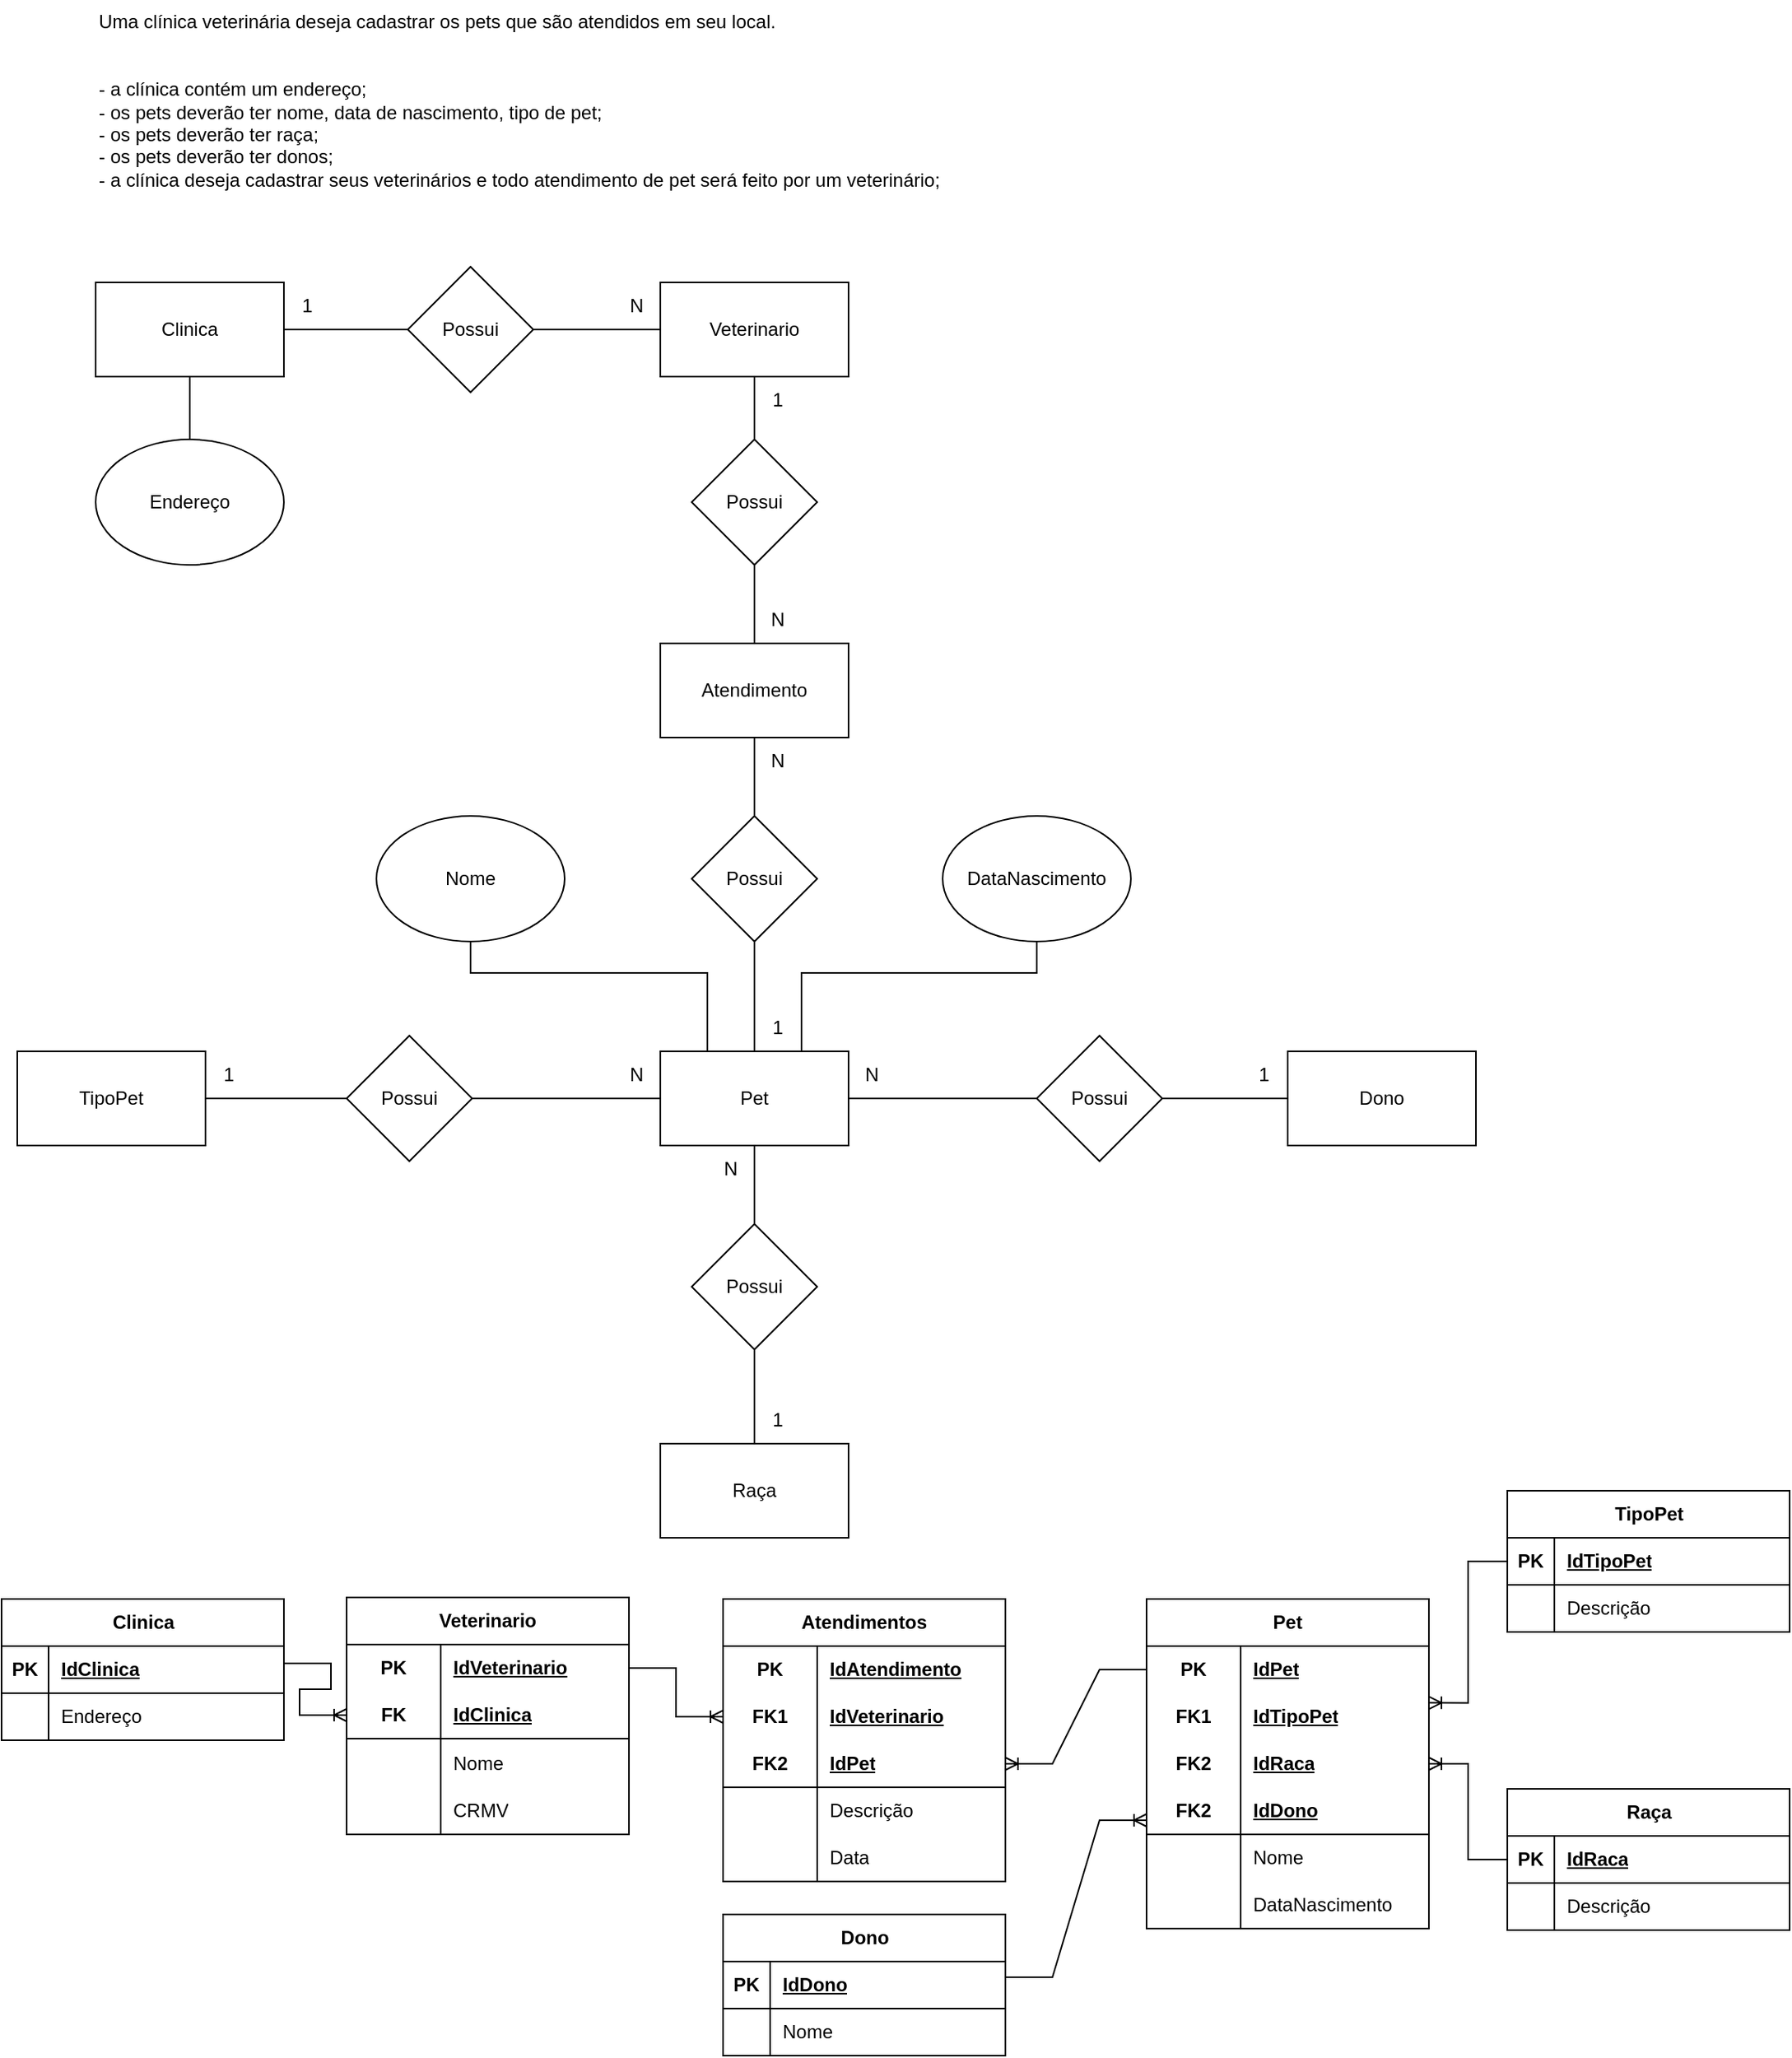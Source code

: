 <mxfile version="21.6.5" type="github">
  <diagram name="Página-1" id="-K7IDYabb1w2HMEKr3Z1">
    <mxGraphModel dx="2268" dy="830" grid="1" gridSize="10" guides="1" tooltips="1" connect="1" arrows="1" fold="1" page="1" pageScale="1" pageWidth="827" pageHeight="1169" math="0" shadow="0">
      <root>
        <mxCell id="0" />
        <mxCell id="1" parent="0" />
        <mxCell id="nEVOTcz4HxJXHHxtpKrE-1" value="Raça" style="rounded=0;whiteSpace=wrap;html=1;" parent="1" vertex="1">
          <mxGeometry x="360" y="920" width="120" height="60" as="geometry" />
        </mxCell>
        <mxCell id="nEVOTcz4HxJXHHxtpKrE-27" style="edgeStyle=orthogonalEdgeStyle;rounded=0;orthogonalLoop=1;jettySize=auto;html=1;entryX=0.5;entryY=0;entryDx=0;entryDy=0;endArrow=none;endFill=0;" parent="1" source="nEVOTcz4HxJXHHxtpKrE-2" target="nEVOTcz4HxJXHHxtpKrE-18" edge="1">
          <mxGeometry relative="1" as="geometry" />
        </mxCell>
        <mxCell id="nEVOTcz4HxJXHHxtpKrE-2" value="Veterinario" style="rounded=0;whiteSpace=wrap;html=1;" parent="1" vertex="1">
          <mxGeometry x="360" y="180" width="120" height="60" as="geometry" />
        </mxCell>
        <mxCell id="nEVOTcz4HxJXHHxtpKrE-35" style="edgeStyle=orthogonalEdgeStyle;rounded=0;orthogonalLoop=1;jettySize=auto;html=1;entryX=0;entryY=0.5;entryDx=0;entryDy=0;endArrow=none;endFill=0;" parent="1" source="nEVOTcz4HxJXHHxtpKrE-3" target="nEVOTcz4HxJXHHxtpKrE-11" edge="1">
          <mxGeometry relative="1" as="geometry" />
        </mxCell>
        <mxCell id="nEVOTcz4HxJXHHxtpKrE-37" style="edgeStyle=orthogonalEdgeStyle;rounded=0;orthogonalLoop=1;jettySize=auto;html=1;entryX=0.5;entryY=0;entryDx=0;entryDy=0;endArrow=none;endFill=0;" parent="1" source="nEVOTcz4HxJXHHxtpKrE-3" target="nEVOTcz4HxJXHHxtpKrE-16" edge="1">
          <mxGeometry relative="1" as="geometry" />
        </mxCell>
        <mxCell id="nEVOTcz4HxJXHHxtpKrE-3" value="Pet" style="rounded=0;whiteSpace=wrap;html=1;" parent="1" vertex="1">
          <mxGeometry x="360" y="670" width="120" height="60" as="geometry" />
        </mxCell>
        <mxCell id="nEVOTcz4HxJXHHxtpKrE-33" style="edgeStyle=orthogonalEdgeStyle;rounded=0;orthogonalLoop=1;jettySize=auto;html=1;entryX=0;entryY=0.5;entryDx=0;entryDy=0;endArrow=none;endFill=0;" parent="1" source="nEVOTcz4HxJXHHxtpKrE-4" target="nEVOTcz4HxJXHHxtpKrE-15" edge="1">
          <mxGeometry relative="1" as="geometry" />
        </mxCell>
        <mxCell id="nEVOTcz4HxJXHHxtpKrE-4" value="TipoPet" style="rounded=0;whiteSpace=wrap;html=1;" parent="1" vertex="1">
          <mxGeometry x="-50" y="670" width="120" height="60" as="geometry" />
        </mxCell>
        <mxCell id="nEVOTcz4HxJXHHxtpKrE-29" style="edgeStyle=orthogonalEdgeStyle;rounded=0;orthogonalLoop=1;jettySize=auto;html=1;entryX=0.5;entryY=0;entryDx=0;entryDy=0;endArrow=none;endFill=0;" parent="1" source="nEVOTcz4HxJXHHxtpKrE-5" target="nEVOTcz4HxJXHHxtpKrE-17" edge="1">
          <mxGeometry relative="1" as="geometry" />
        </mxCell>
        <mxCell id="nEVOTcz4HxJXHHxtpKrE-5" value="Atendimento" style="rounded=0;whiteSpace=wrap;html=1;" parent="1" vertex="1">
          <mxGeometry x="360" y="410" width="120" height="60" as="geometry" />
        </mxCell>
        <mxCell id="nEVOTcz4HxJXHHxtpKrE-6" value="Dono" style="rounded=0;whiteSpace=wrap;html=1;" parent="1" vertex="1">
          <mxGeometry x="760" y="670" width="120" height="60" as="geometry" />
        </mxCell>
        <mxCell id="nEVOTcz4HxJXHHxtpKrE-24" style="edgeStyle=orthogonalEdgeStyle;rounded=0;orthogonalLoop=1;jettySize=auto;html=1;entryX=0;entryY=0.5;entryDx=0;entryDy=0;endArrow=none;endFill=0;" parent="1" source="nEVOTcz4HxJXHHxtpKrE-7" target="nEVOTcz4HxJXHHxtpKrE-19" edge="1">
          <mxGeometry relative="1" as="geometry" />
        </mxCell>
        <mxCell id="nEVOTcz4HxJXHHxtpKrE-26" style="edgeStyle=orthogonalEdgeStyle;rounded=0;orthogonalLoop=1;jettySize=auto;html=1;entryX=0.5;entryY=0;entryDx=0;entryDy=0;endArrow=none;endFill=0;" parent="1" source="nEVOTcz4HxJXHHxtpKrE-7" target="nEVOTcz4HxJXHHxtpKrE-21" edge="1">
          <mxGeometry relative="1" as="geometry" />
        </mxCell>
        <mxCell id="nEVOTcz4HxJXHHxtpKrE-7" value="Clinica" style="rounded=0;whiteSpace=wrap;html=1;" parent="1" vertex="1">
          <mxGeometry y="180" width="120" height="60" as="geometry" />
        </mxCell>
        <mxCell id="nEVOTcz4HxJXHHxtpKrE-8" value="Uma clínica veterinária deseja cadastrar os pets que são atendidos em seu local.&#xa;&#xa;&#xa;- a clínica contém um endereço;&#xa;- os pets deverão ter nome, data de nascimento, tipo de pet;&#xa;- os pets deverão ter raça;&#xa;- os pets deverão ter donos;&#xa;- a clínica deseja cadastrar seus veterinários e todo atendimento de pet será feito por um veterinário;" style="text;whiteSpace=wrap;" parent="1" vertex="1">
          <mxGeometry width="560" height="150" as="geometry" />
        </mxCell>
        <mxCell id="nEVOTcz4HxJXHHxtpKrE-36" style="edgeStyle=orthogonalEdgeStyle;rounded=0;orthogonalLoop=1;jettySize=auto;html=1;entryX=0;entryY=0.5;entryDx=0;entryDy=0;endArrow=none;endFill=0;" parent="1" source="nEVOTcz4HxJXHHxtpKrE-11" target="nEVOTcz4HxJXHHxtpKrE-6" edge="1">
          <mxGeometry relative="1" as="geometry" />
        </mxCell>
        <mxCell id="nEVOTcz4HxJXHHxtpKrE-11" value="Possui" style="rhombus;whiteSpace=wrap;html=1;" parent="1" vertex="1">
          <mxGeometry x="600" y="660" width="80" height="80" as="geometry" />
        </mxCell>
        <mxCell id="nEVOTcz4HxJXHHxtpKrE-34" style="edgeStyle=orthogonalEdgeStyle;rounded=0;orthogonalLoop=1;jettySize=auto;html=1;entryX=0;entryY=0.5;entryDx=0;entryDy=0;endArrow=none;endFill=0;" parent="1" source="nEVOTcz4HxJXHHxtpKrE-15" target="nEVOTcz4HxJXHHxtpKrE-3" edge="1">
          <mxGeometry relative="1" as="geometry" />
        </mxCell>
        <mxCell id="nEVOTcz4HxJXHHxtpKrE-15" value="Possui" style="rhombus;whiteSpace=wrap;html=1;" parent="1" vertex="1">
          <mxGeometry x="160" y="660" width="80" height="80" as="geometry" />
        </mxCell>
        <mxCell id="nEVOTcz4HxJXHHxtpKrE-38" style="edgeStyle=orthogonalEdgeStyle;rounded=0;orthogonalLoop=1;jettySize=auto;html=1;entryX=0.5;entryY=0;entryDx=0;entryDy=0;endArrow=none;endFill=0;" parent="1" source="nEVOTcz4HxJXHHxtpKrE-16" target="nEVOTcz4HxJXHHxtpKrE-1" edge="1">
          <mxGeometry relative="1" as="geometry" />
        </mxCell>
        <mxCell id="nEVOTcz4HxJXHHxtpKrE-16" value="Possui" style="rhombus;whiteSpace=wrap;html=1;" parent="1" vertex="1">
          <mxGeometry x="380" y="780" width="80" height="80" as="geometry" />
        </mxCell>
        <mxCell id="nEVOTcz4HxJXHHxtpKrE-30" style="edgeStyle=orthogonalEdgeStyle;rounded=0;orthogonalLoop=1;jettySize=auto;html=1;entryX=0.5;entryY=0;entryDx=0;entryDy=0;endArrow=none;endFill=0;" parent="1" source="nEVOTcz4HxJXHHxtpKrE-17" target="nEVOTcz4HxJXHHxtpKrE-3" edge="1">
          <mxGeometry relative="1" as="geometry" />
        </mxCell>
        <mxCell id="nEVOTcz4HxJXHHxtpKrE-17" value="Possui" style="rhombus;whiteSpace=wrap;html=1;" parent="1" vertex="1">
          <mxGeometry x="380" y="520" width="80" height="80" as="geometry" />
        </mxCell>
        <mxCell id="nEVOTcz4HxJXHHxtpKrE-28" style="edgeStyle=orthogonalEdgeStyle;rounded=0;orthogonalLoop=1;jettySize=auto;html=1;endArrow=none;endFill=0;" parent="1" source="nEVOTcz4HxJXHHxtpKrE-18" target="nEVOTcz4HxJXHHxtpKrE-5" edge="1">
          <mxGeometry relative="1" as="geometry" />
        </mxCell>
        <mxCell id="nEVOTcz4HxJXHHxtpKrE-18" value="Possui" style="rhombus;whiteSpace=wrap;html=1;" parent="1" vertex="1">
          <mxGeometry x="380" y="280" width="80" height="80" as="geometry" />
        </mxCell>
        <mxCell id="nEVOTcz4HxJXHHxtpKrE-25" style="edgeStyle=orthogonalEdgeStyle;rounded=0;orthogonalLoop=1;jettySize=auto;html=1;entryX=0;entryY=0.5;entryDx=0;entryDy=0;endArrow=none;endFill=0;" parent="1" source="nEVOTcz4HxJXHHxtpKrE-19" target="nEVOTcz4HxJXHHxtpKrE-2" edge="1">
          <mxGeometry relative="1" as="geometry" />
        </mxCell>
        <mxCell id="nEVOTcz4HxJXHHxtpKrE-19" value="Possui" style="rhombus;whiteSpace=wrap;html=1;" parent="1" vertex="1">
          <mxGeometry x="199" y="170" width="80" height="80" as="geometry" />
        </mxCell>
        <mxCell id="nEVOTcz4HxJXHHxtpKrE-31" style="edgeStyle=orthogonalEdgeStyle;rounded=0;orthogonalLoop=1;jettySize=auto;html=1;entryX=0.25;entryY=0;entryDx=0;entryDy=0;endArrow=none;endFill=0;" parent="1" source="nEVOTcz4HxJXHHxtpKrE-20" target="nEVOTcz4HxJXHHxtpKrE-3" edge="1">
          <mxGeometry relative="1" as="geometry">
            <Array as="points">
              <mxPoint x="239" y="620" />
              <mxPoint x="390" y="620" />
            </Array>
          </mxGeometry>
        </mxCell>
        <mxCell id="nEVOTcz4HxJXHHxtpKrE-20" value="Nome" style="ellipse;whiteSpace=wrap;html=1;" parent="1" vertex="1">
          <mxGeometry x="179" y="520" width="120" height="80" as="geometry" />
        </mxCell>
        <mxCell id="nEVOTcz4HxJXHHxtpKrE-21" value="Endereço" style="ellipse;whiteSpace=wrap;html=1;" parent="1" vertex="1">
          <mxGeometry y="280" width="120" height="80" as="geometry" />
        </mxCell>
        <mxCell id="nEVOTcz4HxJXHHxtpKrE-32" style="edgeStyle=orthogonalEdgeStyle;rounded=0;orthogonalLoop=1;jettySize=auto;html=1;entryX=0.75;entryY=0;entryDx=0;entryDy=0;endArrow=none;endFill=0;" parent="1" source="nEVOTcz4HxJXHHxtpKrE-22" target="nEVOTcz4HxJXHHxtpKrE-3" edge="1">
          <mxGeometry relative="1" as="geometry">
            <Array as="points">
              <mxPoint x="600" y="620" />
              <mxPoint x="450" y="620" />
            </Array>
          </mxGeometry>
        </mxCell>
        <mxCell id="nEVOTcz4HxJXHHxtpKrE-22" value="DataNascimento" style="ellipse;whiteSpace=wrap;html=1;" parent="1" vertex="1">
          <mxGeometry x="540" y="520" width="120" height="80" as="geometry" />
        </mxCell>
        <mxCell id="nEVOTcz4HxJXHHxtpKrE-41" value="1" style="text;html=1;strokeColor=none;fillColor=none;align=center;verticalAlign=middle;whiteSpace=wrap;rounded=0;" parent="1" vertex="1">
          <mxGeometry x="120" y="180" width="30" height="30" as="geometry" />
        </mxCell>
        <mxCell id="nEVOTcz4HxJXHHxtpKrE-44" value="N" style="text;html=1;strokeColor=none;fillColor=none;align=center;verticalAlign=middle;whiteSpace=wrap;rounded=0;" parent="1" vertex="1">
          <mxGeometry x="330" y="180" width="30" height="30" as="geometry" />
        </mxCell>
        <mxCell id="nEVOTcz4HxJXHHxtpKrE-45" value="1" style="text;html=1;strokeColor=none;fillColor=none;align=center;verticalAlign=middle;whiteSpace=wrap;rounded=0;" parent="1" vertex="1">
          <mxGeometry x="420" y="240" width="30" height="30" as="geometry" />
        </mxCell>
        <mxCell id="nEVOTcz4HxJXHHxtpKrE-46" value="N" style="text;html=1;strokeColor=none;fillColor=none;align=center;verticalAlign=middle;whiteSpace=wrap;rounded=0;" parent="1" vertex="1">
          <mxGeometry x="420" y="380" width="30" height="30" as="geometry" />
        </mxCell>
        <mxCell id="nEVOTcz4HxJXHHxtpKrE-47" value="N" style="text;html=1;strokeColor=none;fillColor=none;align=center;verticalAlign=middle;whiteSpace=wrap;rounded=0;" parent="1" vertex="1">
          <mxGeometry x="420" y="470" width="30" height="30" as="geometry" />
        </mxCell>
        <mxCell id="nEVOTcz4HxJXHHxtpKrE-48" value="1" style="text;html=1;strokeColor=none;fillColor=none;align=center;verticalAlign=middle;whiteSpace=wrap;rounded=0;" parent="1" vertex="1">
          <mxGeometry x="420" y="640" width="30" height="30" as="geometry" />
        </mxCell>
        <mxCell id="nEVOTcz4HxJXHHxtpKrE-49" value="N" style="text;html=1;strokeColor=none;fillColor=none;align=center;verticalAlign=middle;whiteSpace=wrap;rounded=0;" parent="1" vertex="1">
          <mxGeometry x="330" y="670" width="30" height="30" as="geometry" />
        </mxCell>
        <mxCell id="nEVOTcz4HxJXHHxtpKrE-50" value="N" style="text;html=1;strokeColor=none;fillColor=none;align=center;verticalAlign=middle;whiteSpace=wrap;rounded=0;" parent="1" vertex="1">
          <mxGeometry x="390" y="730" width="30" height="30" as="geometry" />
        </mxCell>
        <mxCell id="nEVOTcz4HxJXHHxtpKrE-51" value="N" style="text;html=1;strokeColor=none;fillColor=none;align=center;verticalAlign=middle;whiteSpace=wrap;rounded=0;" parent="1" vertex="1">
          <mxGeometry x="480" y="670" width="30" height="30" as="geometry" />
        </mxCell>
        <mxCell id="nEVOTcz4HxJXHHxtpKrE-52" value="1" style="text;html=1;strokeColor=none;fillColor=none;align=center;verticalAlign=middle;whiteSpace=wrap;rounded=0;" parent="1" vertex="1">
          <mxGeometry x="730" y="670" width="30" height="30" as="geometry" />
        </mxCell>
        <mxCell id="nEVOTcz4HxJXHHxtpKrE-53" value="1" style="text;html=1;strokeColor=none;fillColor=none;align=center;verticalAlign=middle;whiteSpace=wrap;rounded=0;" parent="1" vertex="1">
          <mxGeometry x="420" y="890" width="30" height="30" as="geometry" />
        </mxCell>
        <mxCell id="nEVOTcz4HxJXHHxtpKrE-54" value="1" style="text;html=1;strokeColor=none;fillColor=none;align=center;verticalAlign=middle;whiteSpace=wrap;rounded=0;" parent="1" vertex="1">
          <mxGeometry x="70" y="670" width="30" height="30" as="geometry" />
        </mxCell>
        <mxCell id="0A6AFWAECrWwggt58Xwh-1" value="Clinica" style="shape=table;startSize=30;container=1;collapsible=1;childLayout=tableLayout;fixedRows=1;rowLines=0;fontStyle=1;align=center;resizeLast=1;html=1;" vertex="1" parent="1">
          <mxGeometry x="-60" y="1019" width="180" height="90" as="geometry" />
        </mxCell>
        <mxCell id="0A6AFWAECrWwggt58Xwh-2" value="" style="shape=tableRow;horizontal=0;startSize=0;swimlaneHead=0;swimlaneBody=0;fillColor=none;collapsible=0;dropTarget=0;points=[[0,0.5],[1,0.5]];portConstraint=eastwest;top=0;left=0;right=0;bottom=1;" vertex="1" parent="0A6AFWAECrWwggt58Xwh-1">
          <mxGeometry y="30" width="180" height="30" as="geometry" />
        </mxCell>
        <mxCell id="0A6AFWAECrWwggt58Xwh-3" value="PK" style="shape=partialRectangle;connectable=0;fillColor=none;top=0;left=0;bottom=0;right=0;fontStyle=1;overflow=hidden;whiteSpace=wrap;html=1;" vertex="1" parent="0A6AFWAECrWwggt58Xwh-2">
          <mxGeometry width="30" height="30" as="geometry">
            <mxRectangle width="30" height="30" as="alternateBounds" />
          </mxGeometry>
        </mxCell>
        <mxCell id="0A6AFWAECrWwggt58Xwh-4" value="IdClinica" style="shape=partialRectangle;connectable=0;fillColor=none;top=0;left=0;bottom=0;right=0;align=left;spacingLeft=6;fontStyle=5;overflow=hidden;whiteSpace=wrap;html=1;" vertex="1" parent="0A6AFWAECrWwggt58Xwh-2">
          <mxGeometry x="30" width="150" height="30" as="geometry">
            <mxRectangle width="150" height="30" as="alternateBounds" />
          </mxGeometry>
        </mxCell>
        <mxCell id="0A6AFWAECrWwggt58Xwh-5" value="" style="shape=tableRow;horizontal=0;startSize=0;swimlaneHead=0;swimlaneBody=0;fillColor=none;collapsible=0;dropTarget=0;points=[[0,0.5],[1,0.5]];portConstraint=eastwest;top=0;left=0;right=0;bottom=0;" vertex="1" parent="0A6AFWAECrWwggt58Xwh-1">
          <mxGeometry y="60" width="180" height="30" as="geometry" />
        </mxCell>
        <mxCell id="0A6AFWAECrWwggt58Xwh-6" value="" style="shape=partialRectangle;connectable=0;fillColor=none;top=0;left=0;bottom=0;right=0;editable=1;overflow=hidden;whiteSpace=wrap;html=1;" vertex="1" parent="0A6AFWAECrWwggt58Xwh-5">
          <mxGeometry width="30" height="30" as="geometry">
            <mxRectangle width="30" height="30" as="alternateBounds" />
          </mxGeometry>
        </mxCell>
        <mxCell id="0A6AFWAECrWwggt58Xwh-7" value="Endereço" style="shape=partialRectangle;connectable=0;fillColor=none;top=0;left=0;bottom=0;right=0;align=left;spacingLeft=6;overflow=hidden;whiteSpace=wrap;html=1;" vertex="1" parent="0A6AFWAECrWwggt58Xwh-5">
          <mxGeometry x="30" width="150" height="30" as="geometry">
            <mxRectangle width="150" height="30" as="alternateBounds" />
          </mxGeometry>
        </mxCell>
        <mxCell id="0A6AFWAECrWwggt58Xwh-14" value="Veterinario" style="shape=table;startSize=30;container=1;collapsible=1;childLayout=tableLayout;fixedRows=1;rowLines=0;fontStyle=1;align=center;resizeLast=1;html=1;whiteSpace=wrap;" vertex="1" parent="1">
          <mxGeometry x="160" y="1018" width="180" height="151" as="geometry" />
        </mxCell>
        <mxCell id="0A6AFWAECrWwggt58Xwh-15" value="" style="shape=tableRow;horizontal=0;startSize=0;swimlaneHead=0;swimlaneBody=0;fillColor=none;collapsible=0;dropTarget=0;points=[[0,0.5],[1,0.5]];portConstraint=eastwest;top=0;left=0;right=0;bottom=0;html=1;" vertex="1" parent="0A6AFWAECrWwggt58Xwh-14">
          <mxGeometry y="30" width="180" height="30" as="geometry" />
        </mxCell>
        <mxCell id="0A6AFWAECrWwggt58Xwh-16" value="PK" style="shape=partialRectangle;connectable=0;fillColor=none;top=0;left=0;bottom=0;right=0;fontStyle=1;overflow=hidden;html=1;whiteSpace=wrap;" vertex="1" parent="0A6AFWAECrWwggt58Xwh-15">
          <mxGeometry width="60" height="30" as="geometry">
            <mxRectangle width="60" height="30" as="alternateBounds" />
          </mxGeometry>
        </mxCell>
        <mxCell id="0A6AFWAECrWwggt58Xwh-17" value="IdVeterinario" style="shape=partialRectangle;connectable=0;fillColor=none;top=0;left=0;bottom=0;right=0;align=left;spacingLeft=6;fontStyle=5;overflow=hidden;html=1;whiteSpace=wrap;" vertex="1" parent="0A6AFWAECrWwggt58Xwh-15">
          <mxGeometry x="60" width="120" height="30" as="geometry">
            <mxRectangle width="120" height="30" as="alternateBounds" />
          </mxGeometry>
        </mxCell>
        <mxCell id="0A6AFWAECrWwggt58Xwh-18" value="" style="shape=tableRow;horizontal=0;startSize=0;swimlaneHead=0;swimlaneBody=0;fillColor=none;collapsible=0;dropTarget=0;points=[[0,0.5],[1,0.5]];portConstraint=eastwest;top=0;left=0;right=0;bottom=1;html=1;" vertex="1" parent="0A6AFWAECrWwggt58Xwh-14">
          <mxGeometry y="60" width="180" height="30" as="geometry" />
        </mxCell>
        <mxCell id="0A6AFWAECrWwggt58Xwh-19" value="FK" style="shape=partialRectangle;connectable=0;fillColor=none;top=0;left=0;bottom=0;right=0;fontStyle=1;overflow=hidden;html=1;whiteSpace=wrap;" vertex="1" parent="0A6AFWAECrWwggt58Xwh-18">
          <mxGeometry width="60" height="30" as="geometry">
            <mxRectangle width="60" height="30" as="alternateBounds" />
          </mxGeometry>
        </mxCell>
        <mxCell id="0A6AFWAECrWwggt58Xwh-20" value="IdClinica" style="shape=partialRectangle;connectable=0;fillColor=none;top=0;left=0;bottom=0;right=0;align=left;spacingLeft=6;fontStyle=5;overflow=hidden;html=1;whiteSpace=wrap;" vertex="1" parent="0A6AFWAECrWwggt58Xwh-18">
          <mxGeometry x="60" width="120" height="30" as="geometry">
            <mxRectangle width="120" height="30" as="alternateBounds" />
          </mxGeometry>
        </mxCell>
        <mxCell id="0A6AFWAECrWwggt58Xwh-21" value="" style="shape=tableRow;horizontal=0;startSize=0;swimlaneHead=0;swimlaneBody=0;fillColor=none;collapsible=0;dropTarget=0;points=[[0,0.5],[1,0.5]];portConstraint=eastwest;top=0;left=0;right=0;bottom=0;html=1;" vertex="1" parent="0A6AFWAECrWwggt58Xwh-14">
          <mxGeometry y="90" width="180" height="31" as="geometry" />
        </mxCell>
        <mxCell id="0A6AFWAECrWwggt58Xwh-22" value="" style="shape=partialRectangle;connectable=0;fillColor=none;top=0;left=0;bottom=0;right=0;editable=1;overflow=hidden;html=1;whiteSpace=wrap;" vertex="1" parent="0A6AFWAECrWwggt58Xwh-21">
          <mxGeometry width="60" height="31" as="geometry">
            <mxRectangle width="60" height="31" as="alternateBounds" />
          </mxGeometry>
        </mxCell>
        <mxCell id="0A6AFWAECrWwggt58Xwh-23" value="Nome" style="shape=partialRectangle;connectable=0;fillColor=none;top=0;left=0;bottom=0;right=0;align=left;spacingLeft=6;overflow=hidden;html=1;whiteSpace=wrap;" vertex="1" parent="0A6AFWAECrWwggt58Xwh-21">
          <mxGeometry x="60" width="120" height="31" as="geometry">
            <mxRectangle width="120" height="31" as="alternateBounds" />
          </mxGeometry>
        </mxCell>
        <mxCell id="0A6AFWAECrWwggt58Xwh-24" value="" style="shape=tableRow;horizontal=0;startSize=0;swimlaneHead=0;swimlaneBody=0;fillColor=none;collapsible=0;dropTarget=0;points=[[0,0.5],[1,0.5]];portConstraint=eastwest;top=0;left=0;right=0;bottom=0;html=1;" vertex="1" parent="0A6AFWAECrWwggt58Xwh-14">
          <mxGeometry y="121" width="180" height="30" as="geometry" />
        </mxCell>
        <mxCell id="0A6AFWAECrWwggt58Xwh-25" value="" style="shape=partialRectangle;connectable=0;fillColor=none;top=0;left=0;bottom=0;right=0;editable=1;overflow=hidden;html=1;whiteSpace=wrap;" vertex="1" parent="0A6AFWAECrWwggt58Xwh-24">
          <mxGeometry width="60" height="30" as="geometry">
            <mxRectangle width="60" height="30" as="alternateBounds" />
          </mxGeometry>
        </mxCell>
        <mxCell id="0A6AFWAECrWwggt58Xwh-26" value="CRMV" style="shape=partialRectangle;connectable=0;fillColor=none;top=0;left=0;bottom=0;right=0;align=left;spacingLeft=6;overflow=hidden;html=1;whiteSpace=wrap;" vertex="1" parent="0A6AFWAECrWwggt58Xwh-24">
          <mxGeometry x="60" width="120" height="30" as="geometry">
            <mxRectangle width="120" height="30" as="alternateBounds" />
          </mxGeometry>
        </mxCell>
        <mxCell id="0A6AFWAECrWwggt58Xwh-27" value="Atendimentos" style="shape=table;startSize=30;container=1;collapsible=1;childLayout=tableLayout;fixedRows=1;rowLines=0;fontStyle=1;align=center;resizeLast=1;html=1;whiteSpace=wrap;" vertex="1" parent="1">
          <mxGeometry x="400" y="1019" width="180" height="180" as="geometry" />
        </mxCell>
        <mxCell id="0A6AFWAECrWwggt58Xwh-92" style="shape=tableRow;horizontal=0;startSize=0;swimlaneHead=0;swimlaneBody=0;fillColor=none;collapsible=0;dropTarget=0;points=[[0,0.5],[1,0.5]];portConstraint=eastwest;top=0;left=0;right=0;bottom=0;html=1;" vertex="1" parent="0A6AFWAECrWwggt58Xwh-27">
          <mxGeometry y="30" width="180" height="30" as="geometry" />
        </mxCell>
        <mxCell id="0A6AFWAECrWwggt58Xwh-93" value="PK" style="shape=partialRectangle;connectable=0;fillColor=none;top=0;left=0;bottom=0;right=0;fontStyle=1;overflow=hidden;html=1;whiteSpace=wrap;" vertex="1" parent="0A6AFWAECrWwggt58Xwh-92">
          <mxGeometry width="60" height="30" as="geometry">
            <mxRectangle width="60" height="30" as="alternateBounds" />
          </mxGeometry>
        </mxCell>
        <mxCell id="0A6AFWAECrWwggt58Xwh-94" value="IdAtendimento" style="shape=partialRectangle;connectable=0;fillColor=none;top=0;left=0;bottom=0;right=0;align=left;spacingLeft=6;fontStyle=5;overflow=hidden;html=1;whiteSpace=wrap;" vertex="1" parent="0A6AFWAECrWwggt58Xwh-92">
          <mxGeometry x="60" width="120" height="30" as="geometry">
            <mxRectangle width="120" height="30" as="alternateBounds" />
          </mxGeometry>
        </mxCell>
        <mxCell id="0A6AFWAECrWwggt58Xwh-28" value="" style="shape=tableRow;horizontal=0;startSize=0;swimlaneHead=0;swimlaneBody=0;fillColor=none;collapsible=0;dropTarget=0;points=[[0,0.5],[1,0.5]];portConstraint=eastwest;top=0;left=0;right=0;bottom=0;html=1;" vertex="1" parent="0A6AFWAECrWwggt58Xwh-27">
          <mxGeometry y="60" width="180" height="30" as="geometry" />
        </mxCell>
        <mxCell id="0A6AFWAECrWwggt58Xwh-29" value="FK1" style="shape=partialRectangle;connectable=0;fillColor=none;top=0;left=0;bottom=0;right=0;fontStyle=1;overflow=hidden;html=1;whiteSpace=wrap;" vertex="1" parent="0A6AFWAECrWwggt58Xwh-28">
          <mxGeometry width="60" height="30" as="geometry">
            <mxRectangle width="60" height="30" as="alternateBounds" />
          </mxGeometry>
        </mxCell>
        <mxCell id="0A6AFWAECrWwggt58Xwh-30" value="IdVeterinario" style="shape=partialRectangle;connectable=0;fillColor=none;top=0;left=0;bottom=0;right=0;align=left;spacingLeft=6;fontStyle=5;overflow=hidden;html=1;whiteSpace=wrap;" vertex="1" parent="0A6AFWAECrWwggt58Xwh-28">
          <mxGeometry x="60" width="120" height="30" as="geometry">
            <mxRectangle width="120" height="30" as="alternateBounds" />
          </mxGeometry>
        </mxCell>
        <mxCell id="0A6AFWAECrWwggt58Xwh-31" value="" style="shape=tableRow;horizontal=0;startSize=0;swimlaneHead=0;swimlaneBody=0;fillColor=none;collapsible=0;dropTarget=0;points=[[0,0.5],[1,0.5]];portConstraint=eastwest;top=0;left=0;right=0;bottom=1;html=1;" vertex="1" parent="0A6AFWAECrWwggt58Xwh-27">
          <mxGeometry y="90" width="180" height="30" as="geometry" />
        </mxCell>
        <mxCell id="0A6AFWAECrWwggt58Xwh-32" value="FK2" style="shape=partialRectangle;connectable=0;fillColor=none;top=0;left=0;bottom=0;right=0;fontStyle=1;overflow=hidden;html=1;whiteSpace=wrap;" vertex="1" parent="0A6AFWAECrWwggt58Xwh-31">
          <mxGeometry width="60" height="30" as="geometry">
            <mxRectangle width="60" height="30" as="alternateBounds" />
          </mxGeometry>
        </mxCell>
        <mxCell id="0A6AFWAECrWwggt58Xwh-33" value="IdPet" style="shape=partialRectangle;connectable=0;fillColor=none;top=0;left=0;bottom=0;right=0;align=left;spacingLeft=6;fontStyle=5;overflow=hidden;html=1;whiteSpace=wrap;" vertex="1" parent="0A6AFWAECrWwggt58Xwh-31">
          <mxGeometry x="60" width="120" height="30" as="geometry">
            <mxRectangle width="120" height="30" as="alternateBounds" />
          </mxGeometry>
        </mxCell>
        <mxCell id="0A6AFWAECrWwggt58Xwh-34" value="" style="shape=tableRow;horizontal=0;startSize=0;swimlaneHead=0;swimlaneBody=0;fillColor=none;collapsible=0;dropTarget=0;points=[[0,0.5],[1,0.5]];portConstraint=eastwest;top=0;left=0;right=0;bottom=0;html=1;" vertex="1" parent="0A6AFWAECrWwggt58Xwh-27">
          <mxGeometry y="120" width="180" height="30" as="geometry" />
        </mxCell>
        <mxCell id="0A6AFWAECrWwggt58Xwh-35" value="" style="shape=partialRectangle;connectable=0;fillColor=none;top=0;left=0;bottom=0;right=0;editable=1;overflow=hidden;html=1;whiteSpace=wrap;" vertex="1" parent="0A6AFWAECrWwggt58Xwh-34">
          <mxGeometry width="60" height="30" as="geometry">
            <mxRectangle width="60" height="30" as="alternateBounds" />
          </mxGeometry>
        </mxCell>
        <mxCell id="0A6AFWAECrWwggt58Xwh-36" value="Descrição" style="shape=partialRectangle;connectable=0;fillColor=none;top=0;left=0;bottom=0;right=0;align=left;spacingLeft=6;overflow=hidden;html=1;whiteSpace=wrap;" vertex="1" parent="0A6AFWAECrWwggt58Xwh-34">
          <mxGeometry x="60" width="120" height="30" as="geometry">
            <mxRectangle width="120" height="30" as="alternateBounds" />
          </mxGeometry>
        </mxCell>
        <mxCell id="0A6AFWAECrWwggt58Xwh-37" value="" style="shape=tableRow;horizontal=0;startSize=0;swimlaneHead=0;swimlaneBody=0;fillColor=none;collapsible=0;dropTarget=0;points=[[0,0.5],[1,0.5]];portConstraint=eastwest;top=0;left=0;right=0;bottom=0;html=1;" vertex="1" parent="0A6AFWAECrWwggt58Xwh-27">
          <mxGeometry y="150" width="180" height="30" as="geometry" />
        </mxCell>
        <mxCell id="0A6AFWAECrWwggt58Xwh-38" value="" style="shape=partialRectangle;connectable=0;fillColor=none;top=0;left=0;bottom=0;right=0;editable=1;overflow=hidden;html=1;whiteSpace=wrap;" vertex="1" parent="0A6AFWAECrWwggt58Xwh-37">
          <mxGeometry width="60" height="30" as="geometry">
            <mxRectangle width="60" height="30" as="alternateBounds" />
          </mxGeometry>
        </mxCell>
        <mxCell id="0A6AFWAECrWwggt58Xwh-39" value="Data" style="shape=partialRectangle;connectable=0;fillColor=none;top=0;left=0;bottom=0;right=0;align=left;spacingLeft=6;overflow=hidden;html=1;whiteSpace=wrap;" vertex="1" parent="0A6AFWAECrWwggt58Xwh-37">
          <mxGeometry x="60" width="120" height="30" as="geometry">
            <mxRectangle width="120" height="30" as="alternateBounds" />
          </mxGeometry>
        </mxCell>
        <mxCell id="0A6AFWAECrWwggt58Xwh-40" value="Pet" style="shape=table;startSize=30;container=1;collapsible=1;childLayout=tableLayout;fixedRows=1;rowLines=0;fontStyle=1;align=center;resizeLast=1;html=1;whiteSpace=wrap;" vertex="1" parent="1">
          <mxGeometry x="670" y="1019" width="180" height="210" as="geometry" />
        </mxCell>
        <mxCell id="0A6AFWAECrWwggt58Xwh-107" style="shape=tableRow;horizontal=0;startSize=0;swimlaneHead=0;swimlaneBody=0;fillColor=none;collapsible=0;dropTarget=0;points=[[0,0.5],[1,0.5]];portConstraint=eastwest;top=0;left=0;right=0;bottom=0;html=1;" vertex="1" parent="0A6AFWAECrWwggt58Xwh-40">
          <mxGeometry y="30" width="180" height="30" as="geometry" />
        </mxCell>
        <mxCell id="0A6AFWAECrWwggt58Xwh-108" value="PK" style="shape=partialRectangle;connectable=0;fillColor=none;top=0;left=0;bottom=0;right=0;fontStyle=1;overflow=hidden;html=1;whiteSpace=wrap;" vertex="1" parent="0A6AFWAECrWwggt58Xwh-107">
          <mxGeometry width="60" height="30" as="geometry">
            <mxRectangle width="60" height="30" as="alternateBounds" />
          </mxGeometry>
        </mxCell>
        <mxCell id="0A6AFWAECrWwggt58Xwh-109" value="IdPet" style="shape=partialRectangle;connectable=0;fillColor=none;top=0;left=0;bottom=0;right=0;align=left;spacingLeft=6;fontStyle=5;overflow=hidden;html=1;whiteSpace=wrap;" vertex="1" parent="0A6AFWAECrWwggt58Xwh-107">
          <mxGeometry x="60" width="120" height="30" as="geometry">
            <mxRectangle width="120" height="30" as="alternateBounds" />
          </mxGeometry>
        </mxCell>
        <mxCell id="0A6AFWAECrWwggt58Xwh-104" style="shape=tableRow;horizontal=0;startSize=0;swimlaneHead=0;swimlaneBody=0;fillColor=none;collapsible=0;dropTarget=0;points=[[0,0.5],[1,0.5]];portConstraint=eastwest;top=0;left=0;right=0;bottom=0;html=1;" vertex="1" parent="0A6AFWAECrWwggt58Xwh-40">
          <mxGeometry y="60" width="180" height="30" as="geometry" />
        </mxCell>
        <mxCell id="0A6AFWAECrWwggt58Xwh-105" value="FK1" style="shape=partialRectangle;connectable=0;fillColor=none;top=0;left=0;bottom=0;right=0;fontStyle=1;overflow=hidden;html=1;whiteSpace=wrap;" vertex="1" parent="0A6AFWAECrWwggt58Xwh-104">
          <mxGeometry width="60" height="30" as="geometry">
            <mxRectangle width="60" height="30" as="alternateBounds" />
          </mxGeometry>
        </mxCell>
        <mxCell id="0A6AFWAECrWwggt58Xwh-106" value="IdTipoPet" style="shape=partialRectangle;connectable=0;fillColor=none;top=0;left=0;bottom=0;right=0;align=left;spacingLeft=6;fontStyle=5;overflow=hidden;html=1;whiteSpace=wrap;" vertex="1" parent="0A6AFWAECrWwggt58Xwh-104">
          <mxGeometry x="60" width="120" height="30" as="geometry">
            <mxRectangle width="120" height="30" as="alternateBounds" />
          </mxGeometry>
        </mxCell>
        <mxCell id="0A6AFWAECrWwggt58Xwh-41" value="" style="shape=tableRow;horizontal=0;startSize=0;swimlaneHead=0;swimlaneBody=0;fillColor=none;collapsible=0;dropTarget=0;points=[[0,0.5],[1,0.5]];portConstraint=eastwest;top=0;left=0;right=0;bottom=0;html=1;" vertex="1" parent="0A6AFWAECrWwggt58Xwh-40">
          <mxGeometry y="90" width="180" height="30" as="geometry" />
        </mxCell>
        <mxCell id="0A6AFWAECrWwggt58Xwh-42" value="FK2" style="shape=partialRectangle;connectable=0;fillColor=none;top=0;left=0;bottom=0;right=0;fontStyle=1;overflow=hidden;html=1;whiteSpace=wrap;" vertex="1" parent="0A6AFWAECrWwggt58Xwh-41">
          <mxGeometry width="60" height="30" as="geometry">
            <mxRectangle width="60" height="30" as="alternateBounds" />
          </mxGeometry>
        </mxCell>
        <mxCell id="0A6AFWAECrWwggt58Xwh-43" value="IdRaca" style="shape=partialRectangle;connectable=0;fillColor=none;top=0;left=0;bottom=0;right=0;align=left;spacingLeft=6;fontStyle=5;overflow=hidden;html=1;whiteSpace=wrap;" vertex="1" parent="0A6AFWAECrWwggt58Xwh-41">
          <mxGeometry x="60" width="120" height="30" as="geometry">
            <mxRectangle width="120" height="30" as="alternateBounds" />
          </mxGeometry>
        </mxCell>
        <mxCell id="0A6AFWAECrWwggt58Xwh-44" value="" style="shape=tableRow;horizontal=0;startSize=0;swimlaneHead=0;swimlaneBody=0;fillColor=none;collapsible=0;dropTarget=0;points=[[0,0.5],[1,0.5]];portConstraint=eastwest;top=0;left=0;right=0;bottom=1;html=1;" vertex="1" parent="0A6AFWAECrWwggt58Xwh-40">
          <mxGeometry y="120" width="180" height="30" as="geometry" />
        </mxCell>
        <mxCell id="0A6AFWAECrWwggt58Xwh-45" value="FK2" style="shape=partialRectangle;connectable=0;fillColor=none;top=0;left=0;bottom=0;right=0;fontStyle=1;overflow=hidden;html=1;whiteSpace=wrap;" vertex="1" parent="0A6AFWAECrWwggt58Xwh-44">
          <mxGeometry width="60" height="30" as="geometry">
            <mxRectangle width="60" height="30" as="alternateBounds" />
          </mxGeometry>
        </mxCell>
        <mxCell id="0A6AFWAECrWwggt58Xwh-46" value="IdDono" style="shape=partialRectangle;connectable=0;fillColor=none;top=0;left=0;bottom=0;right=0;align=left;spacingLeft=6;fontStyle=5;overflow=hidden;html=1;whiteSpace=wrap;" vertex="1" parent="0A6AFWAECrWwggt58Xwh-44">
          <mxGeometry x="60" width="120" height="30" as="geometry">
            <mxRectangle width="120" height="30" as="alternateBounds" />
          </mxGeometry>
        </mxCell>
        <mxCell id="0A6AFWAECrWwggt58Xwh-47" value="" style="shape=tableRow;horizontal=0;startSize=0;swimlaneHead=0;swimlaneBody=0;fillColor=none;collapsible=0;dropTarget=0;points=[[0,0.5],[1,0.5]];portConstraint=eastwest;top=0;left=0;right=0;bottom=0;html=1;" vertex="1" parent="0A6AFWAECrWwggt58Xwh-40">
          <mxGeometry y="150" width="180" height="30" as="geometry" />
        </mxCell>
        <mxCell id="0A6AFWAECrWwggt58Xwh-48" value="" style="shape=partialRectangle;connectable=0;fillColor=none;top=0;left=0;bottom=0;right=0;editable=1;overflow=hidden;html=1;whiteSpace=wrap;" vertex="1" parent="0A6AFWAECrWwggt58Xwh-47">
          <mxGeometry width="60" height="30" as="geometry">
            <mxRectangle width="60" height="30" as="alternateBounds" />
          </mxGeometry>
        </mxCell>
        <mxCell id="0A6AFWAECrWwggt58Xwh-49" value="Nome" style="shape=partialRectangle;connectable=0;fillColor=none;top=0;left=0;bottom=0;right=0;align=left;spacingLeft=6;overflow=hidden;html=1;whiteSpace=wrap;" vertex="1" parent="0A6AFWAECrWwggt58Xwh-47">
          <mxGeometry x="60" width="120" height="30" as="geometry">
            <mxRectangle width="120" height="30" as="alternateBounds" />
          </mxGeometry>
        </mxCell>
        <mxCell id="0A6AFWAECrWwggt58Xwh-50" value="" style="shape=tableRow;horizontal=0;startSize=0;swimlaneHead=0;swimlaneBody=0;fillColor=none;collapsible=0;dropTarget=0;points=[[0,0.5],[1,0.5]];portConstraint=eastwest;top=0;left=0;right=0;bottom=0;html=1;" vertex="1" parent="0A6AFWAECrWwggt58Xwh-40">
          <mxGeometry y="180" width="180" height="30" as="geometry" />
        </mxCell>
        <mxCell id="0A6AFWAECrWwggt58Xwh-51" value="" style="shape=partialRectangle;connectable=0;fillColor=none;top=0;left=0;bottom=0;right=0;editable=1;overflow=hidden;html=1;whiteSpace=wrap;" vertex="1" parent="0A6AFWAECrWwggt58Xwh-50">
          <mxGeometry width="60" height="30" as="geometry">
            <mxRectangle width="60" height="30" as="alternateBounds" />
          </mxGeometry>
        </mxCell>
        <mxCell id="0A6AFWAECrWwggt58Xwh-52" value="DataNascimento" style="shape=partialRectangle;connectable=0;fillColor=none;top=0;left=0;bottom=0;right=0;align=left;spacingLeft=6;overflow=hidden;html=1;whiteSpace=wrap;" vertex="1" parent="0A6AFWAECrWwggt58Xwh-50">
          <mxGeometry x="60" width="120" height="30" as="geometry">
            <mxRectangle width="120" height="30" as="alternateBounds" />
          </mxGeometry>
        </mxCell>
        <mxCell id="0A6AFWAECrWwggt58Xwh-53" value="TipoPet" style="shape=table;startSize=30;container=1;collapsible=1;childLayout=tableLayout;fixedRows=1;rowLines=0;fontStyle=1;align=center;resizeLast=1;html=1;" vertex="1" parent="1">
          <mxGeometry x="900" y="950" width="180" height="90" as="geometry" />
        </mxCell>
        <mxCell id="0A6AFWAECrWwggt58Xwh-54" value="" style="shape=tableRow;horizontal=0;startSize=0;swimlaneHead=0;swimlaneBody=0;fillColor=none;collapsible=0;dropTarget=0;points=[[0,0.5],[1,0.5]];portConstraint=eastwest;top=0;left=0;right=0;bottom=1;" vertex="1" parent="0A6AFWAECrWwggt58Xwh-53">
          <mxGeometry y="30" width="180" height="30" as="geometry" />
        </mxCell>
        <mxCell id="0A6AFWAECrWwggt58Xwh-55" value="PK" style="shape=partialRectangle;connectable=0;fillColor=none;top=0;left=0;bottom=0;right=0;fontStyle=1;overflow=hidden;whiteSpace=wrap;html=1;" vertex="1" parent="0A6AFWAECrWwggt58Xwh-54">
          <mxGeometry width="30" height="30" as="geometry">
            <mxRectangle width="30" height="30" as="alternateBounds" />
          </mxGeometry>
        </mxCell>
        <mxCell id="0A6AFWAECrWwggt58Xwh-56" value="IdTipoPet" style="shape=partialRectangle;connectable=0;fillColor=none;top=0;left=0;bottom=0;right=0;align=left;spacingLeft=6;fontStyle=5;overflow=hidden;whiteSpace=wrap;html=1;" vertex="1" parent="0A6AFWAECrWwggt58Xwh-54">
          <mxGeometry x="30" width="150" height="30" as="geometry">
            <mxRectangle width="150" height="30" as="alternateBounds" />
          </mxGeometry>
        </mxCell>
        <mxCell id="0A6AFWAECrWwggt58Xwh-63" value="" style="shape=tableRow;horizontal=0;startSize=0;swimlaneHead=0;swimlaneBody=0;fillColor=none;collapsible=0;dropTarget=0;points=[[0,0.5],[1,0.5]];portConstraint=eastwest;top=0;left=0;right=0;bottom=0;" vertex="1" parent="0A6AFWAECrWwggt58Xwh-53">
          <mxGeometry y="60" width="180" height="30" as="geometry" />
        </mxCell>
        <mxCell id="0A6AFWAECrWwggt58Xwh-64" value="" style="shape=partialRectangle;connectable=0;fillColor=none;top=0;left=0;bottom=0;right=0;editable=1;overflow=hidden;whiteSpace=wrap;html=1;" vertex="1" parent="0A6AFWAECrWwggt58Xwh-63">
          <mxGeometry width="30" height="30" as="geometry">
            <mxRectangle width="30" height="30" as="alternateBounds" />
          </mxGeometry>
        </mxCell>
        <mxCell id="0A6AFWAECrWwggt58Xwh-65" value="Descrição" style="shape=partialRectangle;connectable=0;fillColor=none;top=0;left=0;bottom=0;right=0;align=left;spacingLeft=6;overflow=hidden;whiteSpace=wrap;html=1;" vertex="1" parent="0A6AFWAECrWwggt58Xwh-63">
          <mxGeometry x="30" width="150" height="30" as="geometry">
            <mxRectangle width="150" height="30" as="alternateBounds" />
          </mxGeometry>
        </mxCell>
        <mxCell id="0A6AFWAECrWwggt58Xwh-66" value="Raça" style="shape=table;startSize=30;container=1;collapsible=1;childLayout=tableLayout;fixedRows=1;rowLines=0;fontStyle=1;align=center;resizeLast=1;html=1;" vertex="1" parent="1">
          <mxGeometry x="900" y="1140" width="180" height="90" as="geometry" />
        </mxCell>
        <mxCell id="0A6AFWAECrWwggt58Xwh-67" value="" style="shape=tableRow;horizontal=0;startSize=0;swimlaneHead=0;swimlaneBody=0;fillColor=none;collapsible=0;dropTarget=0;points=[[0,0.5],[1,0.5]];portConstraint=eastwest;top=0;left=0;right=0;bottom=1;" vertex="1" parent="0A6AFWAECrWwggt58Xwh-66">
          <mxGeometry y="30" width="180" height="30" as="geometry" />
        </mxCell>
        <mxCell id="0A6AFWAECrWwggt58Xwh-68" value="PK" style="shape=partialRectangle;connectable=0;fillColor=none;top=0;left=0;bottom=0;right=0;fontStyle=1;overflow=hidden;whiteSpace=wrap;html=1;" vertex="1" parent="0A6AFWAECrWwggt58Xwh-67">
          <mxGeometry width="30" height="30" as="geometry">
            <mxRectangle width="30" height="30" as="alternateBounds" />
          </mxGeometry>
        </mxCell>
        <mxCell id="0A6AFWAECrWwggt58Xwh-69" value="IdRaca" style="shape=partialRectangle;connectable=0;fillColor=none;top=0;left=0;bottom=0;right=0;align=left;spacingLeft=6;fontStyle=5;overflow=hidden;whiteSpace=wrap;html=1;" vertex="1" parent="0A6AFWAECrWwggt58Xwh-67">
          <mxGeometry x="30" width="150" height="30" as="geometry">
            <mxRectangle width="150" height="30" as="alternateBounds" />
          </mxGeometry>
        </mxCell>
        <mxCell id="0A6AFWAECrWwggt58Xwh-76" value="" style="shape=tableRow;horizontal=0;startSize=0;swimlaneHead=0;swimlaneBody=0;fillColor=none;collapsible=0;dropTarget=0;points=[[0,0.5],[1,0.5]];portConstraint=eastwest;top=0;left=0;right=0;bottom=0;" vertex="1" parent="0A6AFWAECrWwggt58Xwh-66">
          <mxGeometry y="60" width="180" height="30" as="geometry" />
        </mxCell>
        <mxCell id="0A6AFWAECrWwggt58Xwh-77" value="" style="shape=partialRectangle;connectable=0;fillColor=none;top=0;left=0;bottom=0;right=0;editable=1;overflow=hidden;whiteSpace=wrap;html=1;" vertex="1" parent="0A6AFWAECrWwggt58Xwh-76">
          <mxGeometry width="30" height="30" as="geometry">
            <mxRectangle width="30" height="30" as="alternateBounds" />
          </mxGeometry>
        </mxCell>
        <mxCell id="0A6AFWAECrWwggt58Xwh-78" value="Descrição" style="shape=partialRectangle;connectable=0;fillColor=none;top=0;left=0;bottom=0;right=0;align=left;spacingLeft=6;overflow=hidden;whiteSpace=wrap;html=1;" vertex="1" parent="0A6AFWAECrWwggt58Xwh-76">
          <mxGeometry x="30" width="150" height="30" as="geometry">
            <mxRectangle width="150" height="30" as="alternateBounds" />
          </mxGeometry>
        </mxCell>
        <mxCell id="0A6AFWAECrWwggt58Xwh-79" value="Dono" style="shape=table;startSize=30;container=1;collapsible=1;childLayout=tableLayout;fixedRows=1;rowLines=0;fontStyle=1;align=center;resizeLast=1;html=1;" vertex="1" parent="1">
          <mxGeometry x="400" y="1220" width="180" height="90" as="geometry" />
        </mxCell>
        <mxCell id="0A6AFWAECrWwggt58Xwh-80" value="" style="shape=tableRow;horizontal=0;startSize=0;swimlaneHead=0;swimlaneBody=0;fillColor=none;collapsible=0;dropTarget=0;points=[[0,0.5],[1,0.5]];portConstraint=eastwest;top=0;left=0;right=0;bottom=1;" vertex="1" parent="0A6AFWAECrWwggt58Xwh-79">
          <mxGeometry y="30" width="180" height="30" as="geometry" />
        </mxCell>
        <mxCell id="0A6AFWAECrWwggt58Xwh-81" value="PK" style="shape=partialRectangle;connectable=0;fillColor=none;top=0;left=0;bottom=0;right=0;fontStyle=1;overflow=hidden;whiteSpace=wrap;html=1;" vertex="1" parent="0A6AFWAECrWwggt58Xwh-80">
          <mxGeometry width="30" height="30" as="geometry">
            <mxRectangle width="30" height="30" as="alternateBounds" />
          </mxGeometry>
        </mxCell>
        <mxCell id="0A6AFWAECrWwggt58Xwh-82" value="IdDono" style="shape=partialRectangle;connectable=0;fillColor=none;top=0;left=0;bottom=0;right=0;align=left;spacingLeft=6;fontStyle=5;overflow=hidden;whiteSpace=wrap;html=1;" vertex="1" parent="0A6AFWAECrWwggt58Xwh-80">
          <mxGeometry x="30" width="150" height="30" as="geometry">
            <mxRectangle width="150" height="30" as="alternateBounds" />
          </mxGeometry>
        </mxCell>
        <mxCell id="0A6AFWAECrWwggt58Xwh-83" value="" style="shape=tableRow;horizontal=0;startSize=0;swimlaneHead=0;swimlaneBody=0;fillColor=none;collapsible=0;dropTarget=0;points=[[0,0.5],[1,0.5]];portConstraint=eastwest;top=0;left=0;right=0;bottom=0;" vertex="1" parent="0A6AFWAECrWwggt58Xwh-79">
          <mxGeometry y="60" width="180" height="30" as="geometry" />
        </mxCell>
        <mxCell id="0A6AFWAECrWwggt58Xwh-84" value="" style="shape=partialRectangle;connectable=0;fillColor=none;top=0;left=0;bottom=0;right=0;editable=1;overflow=hidden;whiteSpace=wrap;html=1;" vertex="1" parent="0A6AFWAECrWwggt58Xwh-83">
          <mxGeometry width="30" height="30" as="geometry">
            <mxRectangle width="30" height="30" as="alternateBounds" />
          </mxGeometry>
        </mxCell>
        <mxCell id="0A6AFWAECrWwggt58Xwh-85" value="Nome" style="shape=partialRectangle;connectable=0;fillColor=none;top=0;left=0;bottom=0;right=0;align=left;spacingLeft=6;overflow=hidden;whiteSpace=wrap;html=1;" vertex="1" parent="0A6AFWAECrWwggt58Xwh-83">
          <mxGeometry x="30" width="150" height="30" as="geometry">
            <mxRectangle width="150" height="30" as="alternateBounds" />
          </mxGeometry>
        </mxCell>
        <mxCell id="0A6AFWAECrWwggt58Xwh-111" value="" style="edgeStyle=entityRelationEdgeStyle;fontSize=12;html=1;endArrow=ERoneToMany;rounded=0;entryX=0;entryY=0.5;entryDx=0;entryDy=0;" edge="1" parent="1" target="0A6AFWAECrWwggt58Xwh-18">
          <mxGeometry width="100" height="100" relative="1" as="geometry">
            <mxPoint x="120" y="1060" as="sourcePoint" />
            <mxPoint x="170" y="1100" as="targetPoint" />
          </mxGeometry>
        </mxCell>
        <mxCell id="0A6AFWAECrWwggt58Xwh-112" value="" style="edgeStyle=entityRelationEdgeStyle;fontSize=12;html=1;endArrow=ERoneToMany;rounded=0;exitX=1;exitY=0.5;exitDx=0;exitDy=0;entryX=0;entryY=0.5;entryDx=0;entryDy=0;" edge="1" parent="1" source="0A6AFWAECrWwggt58Xwh-15" target="0A6AFWAECrWwggt58Xwh-28">
          <mxGeometry width="100" height="100" relative="1" as="geometry">
            <mxPoint x="350" y="1100" as="sourcePoint" />
            <mxPoint x="400" y="1140" as="targetPoint" />
          </mxGeometry>
        </mxCell>
        <mxCell id="0A6AFWAECrWwggt58Xwh-113" value="" style="edgeStyle=entityRelationEdgeStyle;fontSize=12;html=1;endArrow=ERoneToMany;rounded=0;entryX=1;entryY=0.5;entryDx=0;entryDy=0;exitX=0;exitY=0.5;exitDx=0;exitDy=0;" edge="1" parent="1" source="0A6AFWAECrWwggt58Xwh-107" target="0A6AFWAECrWwggt58Xwh-31">
          <mxGeometry width="100" height="100" relative="1" as="geometry">
            <mxPoint x="640" y="1140" as="sourcePoint" />
            <mxPoint x="800" y="1350" as="targetPoint" />
          </mxGeometry>
        </mxCell>
        <mxCell id="0A6AFWAECrWwggt58Xwh-114" value="" style="edgeStyle=entityRelationEdgeStyle;fontSize=12;html=1;endArrow=ERoneToMany;rounded=0;" edge="1" parent="1">
          <mxGeometry width="100" height="100" relative="1" as="geometry">
            <mxPoint x="580" y="1260" as="sourcePoint" />
            <mxPoint x="670" y="1160" as="targetPoint" />
            <Array as="points">
              <mxPoint x="710" y="1430" />
            </Array>
          </mxGeometry>
        </mxCell>
        <mxCell id="0A6AFWAECrWwggt58Xwh-116" style="edgeStyle=orthogonalEdgeStyle;rounded=0;orthogonalLoop=1;jettySize=auto;html=1;entryX=1;entryY=0.205;entryDx=0;entryDy=0;entryPerimeter=0;endArrow=ERoneToMany;endFill=0;" edge="1" parent="1" source="0A6AFWAECrWwggt58Xwh-54" target="0A6AFWAECrWwggt58Xwh-104">
          <mxGeometry relative="1" as="geometry" />
        </mxCell>
        <mxCell id="0A6AFWAECrWwggt58Xwh-117" style="edgeStyle=orthogonalEdgeStyle;rounded=0;orthogonalLoop=1;jettySize=auto;html=1;exitX=0;exitY=0.5;exitDx=0;exitDy=0;entryX=1;entryY=0.5;entryDx=0;entryDy=0;endArrow=ERoneToMany;endFill=0;" edge="1" parent="1" source="0A6AFWAECrWwggt58Xwh-67" target="0A6AFWAECrWwggt58Xwh-41">
          <mxGeometry relative="1" as="geometry" />
        </mxCell>
      </root>
    </mxGraphModel>
  </diagram>
</mxfile>
